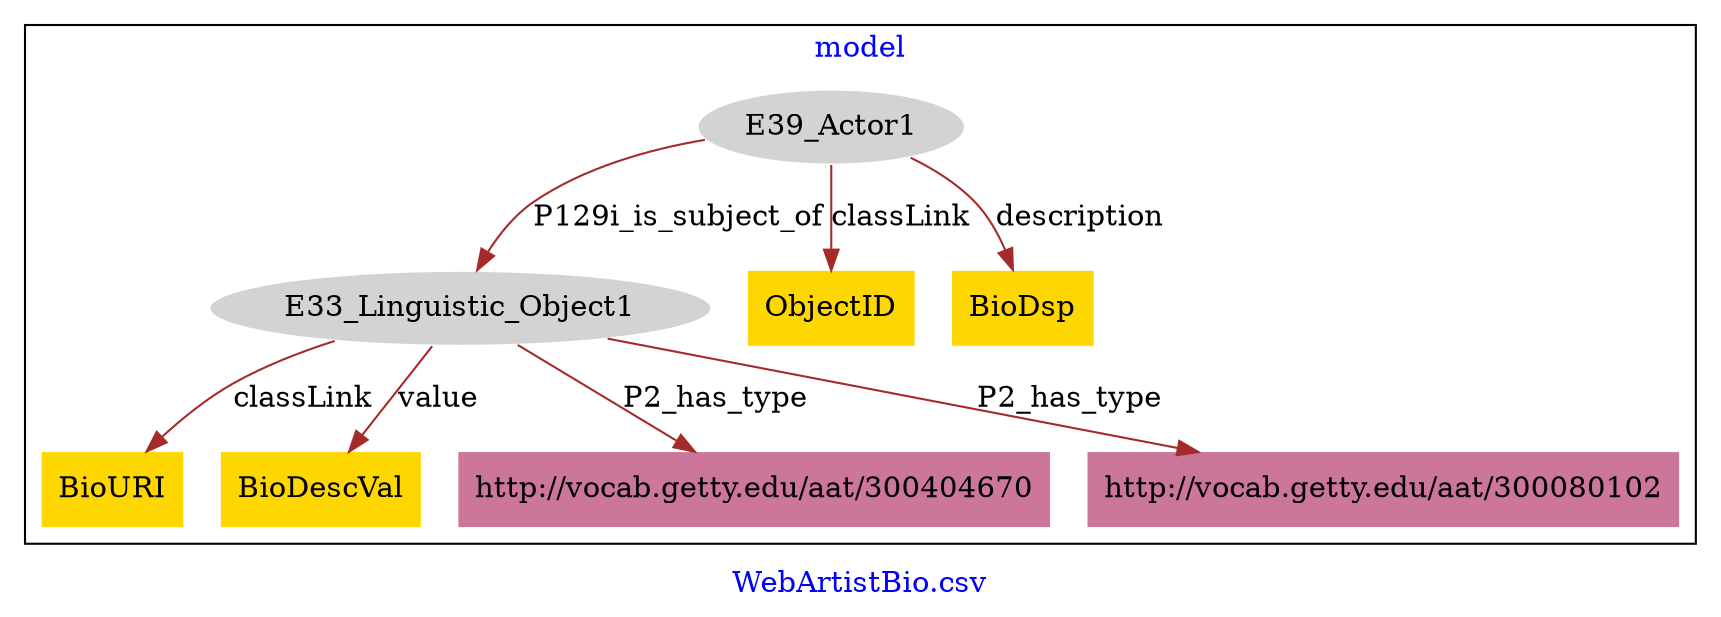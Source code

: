 digraph n0 {
fontcolor="blue"
remincross="true"
label="WebArtistBio.csv"
subgraph cluster {
label="model"
n2[style="filled",color="white",fillcolor="lightgray",label="E39_Actor1"];
n3[style="filled",color="white",fillcolor="lightgray",label="E33_Linguistic_Object1"];
n4[shape="plaintext",style="filled",fillcolor="gold",label="BioURI"];
n5[shape="plaintext",style="filled",fillcolor="gold",label="ObjectID"];
n6[shape="plaintext",style="filled",fillcolor="gold",label="BioDescVal"];
n7[shape="plaintext",style="filled",fillcolor="gold",label="BioDsp"];
n8[shape="plaintext",style="filled",fillcolor="#CC7799",label="http://vocab.getty.edu/aat/300404670"];
n9[shape="plaintext",style="filled",fillcolor="#CC7799",label="http://vocab.getty.edu/aat/300080102"];
}
n2 -> n3[color="brown",fontcolor="black",label="P129i_is_subject_of"]
n3 -> n4[color="brown",fontcolor="black",label="classLink"]
n2 -> n5[color="brown",fontcolor="black",label="classLink"]
n3 -> n6[color="brown",fontcolor="black",label="value"]
n2 -> n7[color="brown",fontcolor="black",label="description"]
n3 -> n8[color="brown",fontcolor="black",label="P2_has_type"]
n3 -> n9[color="brown",fontcolor="black",label="P2_has_type"]
}
